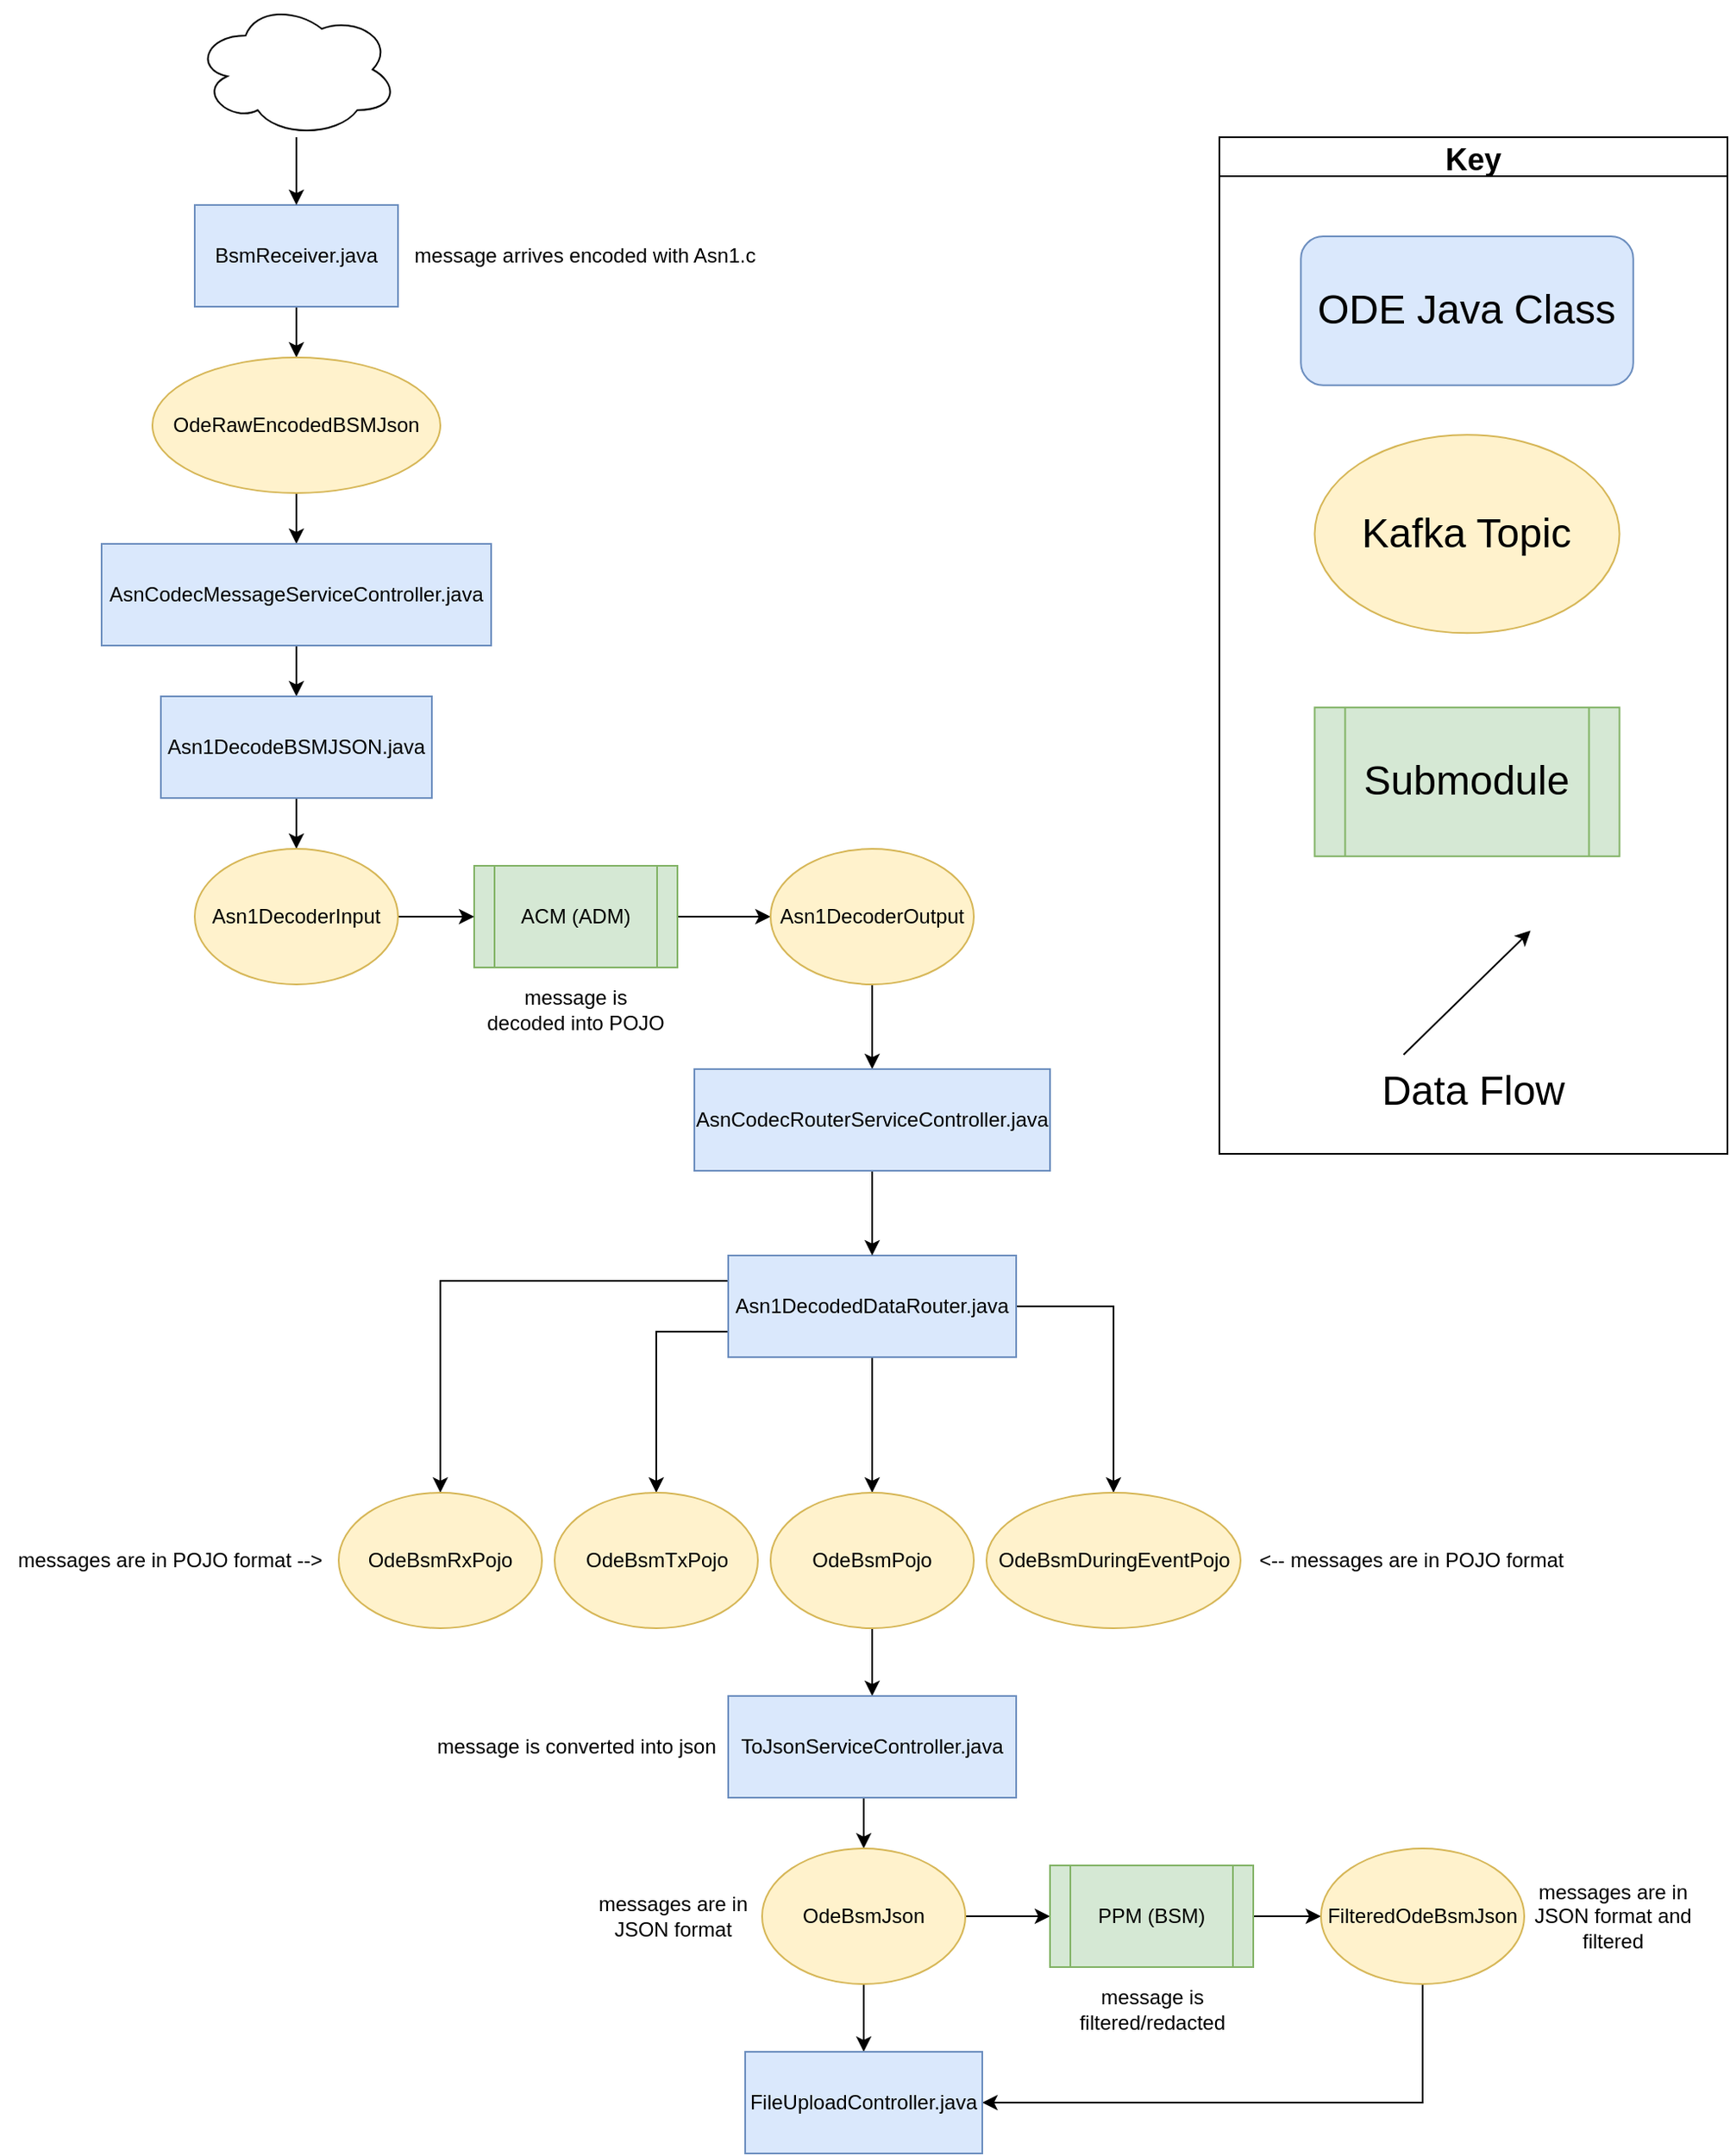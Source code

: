 <mxfile version="17.2.4" type="device"><diagram id="C5RBs43oDa-KdzZeNtuy" name="Page-1"><mxGraphModel dx="2249" dy="2034" grid="1" gridSize="10" guides="1" tooltips="1" connect="1" arrows="1" fold="1" page="1" pageScale="1" pageWidth="827" pageHeight="1169" math="0" shadow="0"><root><mxCell id="WIyWlLk6GJQsqaUBKTNV-0"/><mxCell id="WIyWlLk6GJQsqaUBKTNV-1" parent="WIyWlLk6GJQsqaUBKTNV-0"/><mxCell id="jXXAGItoZEFWX7bIlFFn-119" style="edgeStyle=orthogonalEdgeStyle;rounded=0;orthogonalLoop=1;jettySize=auto;html=1;labelBackgroundColor=none;fontSize=18;" parent="WIyWlLk6GJQsqaUBKTNV-1" source="8ujiRsxlkH-QBAE6qNTh-2" target="8ujiRsxlkH-QBAE6qNTh-22" edge="1"><mxGeometry relative="1" as="geometry"/></mxCell><mxCell id="Ys6ZrjkEw98oZ9NDUKdI-1" style="edgeStyle=orthogonalEdgeStyle;rounded=0;orthogonalLoop=1;jettySize=auto;html=1;exitX=0;exitY=0.25;exitDx=0;exitDy=0;" parent="WIyWlLk6GJQsqaUBKTNV-1" source="8ujiRsxlkH-QBAE6qNTh-2" target="8ujiRsxlkH-QBAE6qNTh-20" edge="1"><mxGeometry relative="1" as="geometry"/></mxCell><mxCell id="Ys6ZrjkEw98oZ9NDUKdI-2" style="edgeStyle=orthogonalEdgeStyle;rounded=0;orthogonalLoop=1;jettySize=auto;html=1;exitX=0;exitY=0.75;exitDx=0;exitDy=0;" parent="WIyWlLk6GJQsqaUBKTNV-1" source="8ujiRsxlkH-QBAE6qNTh-2" target="8ujiRsxlkH-QBAE6qNTh-21" edge="1"><mxGeometry relative="1" as="geometry"/></mxCell><mxCell id="Ys6ZrjkEw98oZ9NDUKdI-4" style="edgeStyle=orthogonalEdgeStyle;rounded=0;orthogonalLoop=1;jettySize=auto;html=1;exitX=1;exitY=0.5;exitDx=0;exitDy=0;" parent="WIyWlLk6GJQsqaUBKTNV-1" source="8ujiRsxlkH-QBAE6qNTh-2" target="8ujiRsxlkH-QBAE6qNTh-18" edge="1"><mxGeometry relative="1" as="geometry"/></mxCell><mxCell id="8ujiRsxlkH-QBAE6qNTh-2" value="Asn1DecodedDataRouter.java" style="rounded=0;whiteSpace=wrap;html=1;fillColor=#dae8fc;strokeColor=#6c8ebf;" parent="WIyWlLk6GJQsqaUBKTNV-1" vertex="1"><mxGeometry x="-230" y="-200" width="170" height="60" as="geometry"/></mxCell><mxCell id="8ujiRsxlkH-QBAE6qNTh-18" value="OdeBsmDuringEventPojo" style="ellipse;whiteSpace=wrap;html=1;fillColor=#fff2cc;strokeColor=#d6b656;" parent="WIyWlLk6GJQsqaUBKTNV-1" vertex="1"><mxGeometry x="-77.5" y="-60" width="150" height="80" as="geometry"/></mxCell><mxCell id="8ujiRsxlkH-QBAE6qNTh-20" value="OdeBsmRxPojo" style="ellipse;whiteSpace=wrap;html=1;fillColor=#fff2cc;strokeColor=#d6b656;" parent="WIyWlLk6GJQsqaUBKTNV-1" vertex="1"><mxGeometry x="-460" y="-60" width="120" height="80" as="geometry"/></mxCell><mxCell id="gxxZRGfVhdAJ79STQYsQ-39" style="edgeStyle=orthogonalEdgeStyle;rounded=0;orthogonalLoop=1;jettySize=auto;html=1;entryX=0.5;entryY=0;entryDx=0;entryDy=0;" parent="WIyWlLk6GJQsqaUBKTNV-1" source="8ujiRsxlkH-QBAE6qNTh-22" target="gxxZRGfVhdAJ79STQYsQ-35" edge="1"><mxGeometry relative="1" as="geometry"/></mxCell><mxCell id="8ujiRsxlkH-QBAE6qNTh-22" value="OdeBsmPojo" style="ellipse;whiteSpace=wrap;html=1;fillColor=#fff2cc;strokeColor=#d6b656;" parent="WIyWlLk6GJQsqaUBKTNV-1" vertex="1"><mxGeometry x="-205" y="-60" width="120" height="80" as="geometry"/></mxCell><mxCell id="gxxZRGfVhdAJ79STQYsQ-4" style="edgeStyle=orthogonalEdgeStyle;rounded=0;orthogonalLoop=1;jettySize=auto;html=1;entryX=0.5;entryY=0;entryDx=0;entryDy=0;" parent="WIyWlLk6GJQsqaUBKTNV-1" source="gxxZRGfVhdAJ79STQYsQ-1" target="gxxZRGfVhdAJ79STQYsQ-3" edge="1"><mxGeometry relative="1" as="geometry"/></mxCell><mxCell id="gxxZRGfVhdAJ79STQYsQ-1" value="BsmReceiver.java" style="rounded=0;whiteSpace=wrap;html=1;fillColor=#dae8fc;strokeColor=#6c8ebf;" parent="WIyWlLk6GJQsqaUBKTNV-1" vertex="1"><mxGeometry x="-545" y="-820" width="120" height="60" as="geometry"/></mxCell><mxCell id="gxxZRGfVhdAJ79STQYsQ-10" style="edgeStyle=orthogonalEdgeStyle;rounded=0;orthogonalLoop=1;jettySize=auto;html=1;entryX=0.5;entryY=0;entryDx=0;entryDy=0;" parent="WIyWlLk6GJQsqaUBKTNV-1" source="gxxZRGfVhdAJ79STQYsQ-3" target="gxxZRGfVhdAJ79STQYsQ-9" edge="1"><mxGeometry relative="1" as="geometry"/></mxCell><mxCell id="gxxZRGfVhdAJ79STQYsQ-3" value="OdeRawEncodedBSMJson" style="ellipse;whiteSpace=wrap;html=1;fillColor=#fff2cc;strokeColor=#d6b656;" parent="WIyWlLk6GJQsqaUBKTNV-1" vertex="1"><mxGeometry x="-570" y="-730" width="170" height="80" as="geometry"/></mxCell><mxCell id="gxxZRGfVhdAJ79STQYsQ-20" style="edgeStyle=orthogonalEdgeStyle;rounded=0;orthogonalLoop=1;jettySize=auto;html=1;entryX=0;entryY=0.5;entryDx=0;entryDy=0;" parent="WIyWlLk6GJQsqaUBKTNV-1" source="gxxZRGfVhdAJ79STQYsQ-5" target="gxxZRGfVhdAJ79STQYsQ-19" edge="1"><mxGeometry relative="1" as="geometry"/></mxCell><mxCell id="gxxZRGfVhdAJ79STQYsQ-5" value="ACM (ADM)" style="shape=process;whiteSpace=wrap;html=1;backgroundOutline=1;fillColor=#d5e8d4;strokeColor=#82b366;" parent="WIyWlLk6GJQsqaUBKTNV-1" vertex="1"><mxGeometry x="-380" y="-430" width="120" height="60" as="geometry"/></mxCell><mxCell id="jXXAGItoZEFWX7bIlFFn-2" style="edgeStyle=orthogonalEdgeStyle;rounded=0;orthogonalLoop=1;jettySize=auto;html=1;entryX=0.5;entryY=0;entryDx=0;entryDy=0;exitX=0.5;exitY=1;exitDx=0;exitDy=0;" parent="WIyWlLk6GJQsqaUBKTNV-1" source="gxxZRGfVhdAJ79STQYsQ-9" target="gxxZRGfVhdAJ79STQYsQ-11" edge="1"><mxGeometry relative="1" as="geometry"/></mxCell><mxCell id="gxxZRGfVhdAJ79STQYsQ-9" value="AsnCodecMessageServiceController.java" style="rounded=0;whiteSpace=wrap;html=1;fillColor=#dae8fc;strokeColor=#6c8ebf;" parent="WIyWlLk6GJQsqaUBKTNV-1" vertex="1"><mxGeometry x="-600" y="-620" width="230" height="60" as="geometry"/></mxCell><mxCell id="jXXAGItoZEFWX7bIlFFn-117" style="edgeStyle=orthogonalEdgeStyle;rounded=0;orthogonalLoop=1;jettySize=auto;html=1;labelBackgroundColor=none;fontSize=18;" parent="WIyWlLk6GJQsqaUBKTNV-1" source="gxxZRGfVhdAJ79STQYsQ-11" target="gxxZRGfVhdAJ79STQYsQ-13" edge="1"><mxGeometry relative="1" as="geometry"/></mxCell><mxCell id="gxxZRGfVhdAJ79STQYsQ-11" value="Asn1DecodeBSMJSON.java" style="rounded=0;whiteSpace=wrap;html=1;fillColor=#dae8fc;strokeColor=#6c8ebf;" parent="WIyWlLk6GJQsqaUBKTNV-1" vertex="1"><mxGeometry x="-565" y="-530" width="160" height="60" as="geometry"/></mxCell><mxCell id="gxxZRGfVhdAJ79STQYsQ-18" style="edgeStyle=orthogonalEdgeStyle;rounded=0;orthogonalLoop=1;jettySize=auto;html=1;entryX=0;entryY=0.5;entryDx=0;entryDy=0;" parent="WIyWlLk6GJQsqaUBKTNV-1" source="gxxZRGfVhdAJ79STQYsQ-13" target="gxxZRGfVhdAJ79STQYsQ-5" edge="1"><mxGeometry relative="1" as="geometry"/></mxCell><mxCell id="gxxZRGfVhdAJ79STQYsQ-13" value="Asn1DecoderInput" style="ellipse;whiteSpace=wrap;html=1;fillColor=#fff2cc;strokeColor=#d6b656;" parent="WIyWlLk6GJQsqaUBKTNV-1" vertex="1"><mxGeometry x="-545" y="-440" width="120" height="80" as="geometry"/></mxCell><mxCell id="gxxZRGfVhdAJ79STQYsQ-116" style="edgeStyle=orthogonalEdgeStyle;rounded=0;orthogonalLoop=1;jettySize=auto;html=1;" parent="WIyWlLk6GJQsqaUBKTNV-1" source="gxxZRGfVhdAJ79STQYsQ-19" target="gxxZRGfVhdAJ79STQYsQ-105" edge="1"><mxGeometry relative="1" as="geometry"/></mxCell><mxCell id="gxxZRGfVhdAJ79STQYsQ-19" value="Asn1DecoderOutput" style="ellipse;whiteSpace=wrap;html=1;fillColor=#fff2cc;strokeColor=#d6b656;" parent="WIyWlLk6GJQsqaUBKTNV-1" vertex="1"><mxGeometry x="-205" y="-440" width="120" height="80" as="geometry"/></mxCell><mxCell id="gxxZRGfVhdAJ79STQYsQ-42" style="edgeStyle=orthogonalEdgeStyle;rounded=0;orthogonalLoop=1;jettySize=auto;html=1;entryX=0.5;entryY=0;entryDx=0;entryDy=0;exitX=0.5;exitY=1;exitDx=0;exitDy=0;" parent="WIyWlLk6GJQsqaUBKTNV-1" source="gxxZRGfVhdAJ79STQYsQ-35" target="gxxZRGfVhdAJ79STQYsQ-41" edge="1"><mxGeometry relative="1" as="geometry"/></mxCell><mxCell id="gxxZRGfVhdAJ79STQYsQ-35" value="ToJsonServiceController.java" style="rounded=0;whiteSpace=wrap;html=1;fillColor=#dae8fc;strokeColor=#6c8ebf;" parent="WIyWlLk6GJQsqaUBKTNV-1" vertex="1"><mxGeometry x="-230" y="60" width="170" height="60" as="geometry"/></mxCell><mxCell id="gxxZRGfVhdAJ79STQYsQ-45" style="edgeStyle=orthogonalEdgeStyle;rounded=0;orthogonalLoop=1;jettySize=auto;html=1;" parent="WIyWlLk6GJQsqaUBKTNV-1" source="gxxZRGfVhdAJ79STQYsQ-41" target="gxxZRGfVhdAJ79STQYsQ-44" edge="1"><mxGeometry relative="1" as="geometry"/></mxCell><mxCell id="jXXAGItoZEFWX7bIlFFn-8" style="edgeStyle=orthogonalEdgeStyle;rounded=0;orthogonalLoop=1;jettySize=auto;html=1;entryX=0.5;entryY=0;entryDx=0;entryDy=0;" parent="WIyWlLk6GJQsqaUBKTNV-1" source="gxxZRGfVhdAJ79STQYsQ-41" target="gxxZRGfVhdAJ79STQYsQ-49" edge="1"><mxGeometry relative="1" as="geometry"/></mxCell><mxCell id="gxxZRGfVhdAJ79STQYsQ-41" value="OdeBsmJson" style="ellipse;whiteSpace=wrap;html=1;fillColor=#fff2cc;strokeColor=#d6b656;" parent="WIyWlLk6GJQsqaUBKTNV-1" vertex="1"><mxGeometry x="-210" y="150" width="120" height="80" as="geometry"/></mxCell><mxCell id="gxxZRGfVhdAJ79STQYsQ-47" style="edgeStyle=orthogonalEdgeStyle;rounded=0;orthogonalLoop=1;jettySize=auto;html=1;entryX=0;entryY=0.5;entryDx=0;entryDy=0;" parent="WIyWlLk6GJQsqaUBKTNV-1" source="gxxZRGfVhdAJ79STQYsQ-44" target="gxxZRGfVhdAJ79STQYsQ-46" edge="1"><mxGeometry relative="1" as="geometry"><mxPoint x="150" y="190" as="targetPoint"/></mxGeometry></mxCell><mxCell id="gxxZRGfVhdAJ79STQYsQ-44" value="PPM (BSM)" style="shape=process;whiteSpace=wrap;html=1;backgroundOutline=1;fillColor=#d5e8d4;strokeColor=#82b366;" parent="WIyWlLk6GJQsqaUBKTNV-1" vertex="1"><mxGeometry x="-40" y="160" width="120" height="60" as="geometry"/></mxCell><mxCell id="jXXAGItoZEFWX7bIlFFn-12" style="edgeStyle=orthogonalEdgeStyle;rounded=0;orthogonalLoop=1;jettySize=auto;html=1;entryX=1;entryY=0.5;entryDx=0;entryDy=0;exitX=0.5;exitY=1;exitDx=0;exitDy=0;" parent="WIyWlLk6GJQsqaUBKTNV-1" source="gxxZRGfVhdAJ79STQYsQ-46" target="gxxZRGfVhdAJ79STQYsQ-49" edge="1"><mxGeometry relative="1" as="geometry"><mxPoint x="210" y="230" as="sourcePoint"/></mxGeometry></mxCell><mxCell id="gxxZRGfVhdAJ79STQYsQ-46" value="FilteredOdeBsmJson" style="ellipse;whiteSpace=wrap;html=1;fillColor=#fff2cc;strokeColor=#d6b656;" parent="WIyWlLk6GJQsqaUBKTNV-1" vertex="1"><mxGeometry x="120" y="150" width="120" height="80" as="geometry"/></mxCell><mxCell id="gxxZRGfVhdAJ79STQYsQ-49" value="FileUploadController.java" style="rounded=0;whiteSpace=wrap;html=1;fillColor=#dae8fc;strokeColor=#6c8ebf;" parent="WIyWlLk6GJQsqaUBKTNV-1" vertex="1"><mxGeometry x="-220" y="270" width="140" height="60" as="geometry"/></mxCell><mxCell id="8ujiRsxlkH-QBAE6qNTh-21" value="OdeBsmTxPojo" style="ellipse;whiteSpace=wrap;html=1;fillColor=#fff2cc;strokeColor=#d6b656;" parent="WIyWlLk6GJQsqaUBKTNV-1" vertex="1"><mxGeometry x="-332.5" y="-60" width="120" height="80" as="geometry"/></mxCell><mxCell id="gxxZRGfVhdAJ79STQYsQ-108" style="edgeStyle=orthogonalEdgeStyle;rounded=0;orthogonalLoop=1;jettySize=auto;html=1;entryX=0.5;entryY=0;entryDx=0;entryDy=0;exitX=0.5;exitY=1;exitDx=0;exitDy=0;" parent="WIyWlLk6GJQsqaUBKTNV-1" source="gxxZRGfVhdAJ79STQYsQ-105" target="8ujiRsxlkH-QBAE6qNTh-2" edge="1"><mxGeometry relative="1" as="geometry"/></mxCell><mxCell id="gxxZRGfVhdAJ79STQYsQ-105" value="AsnCodecRouterServiceController.java" style="rounded=0;whiteSpace=wrap;html=1;fillColor=#dae8fc;strokeColor=#6c8ebf;" parent="WIyWlLk6GJQsqaUBKTNV-1" vertex="1"><mxGeometry x="-250" y="-310" width="210" height="60" as="geometry"/></mxCell><mxCell id="jXXAGItoZEFWX7bIlFFn-113" value="" style="group" parent="WIyWlLk6GJQsqaUBKTNV-1" vertex="1" connectable="0"><mxGeometry x="60" y="-860" width="300" height="600" as="geometry"/></mxCell><mxCell id="jXXAGItoZEFWX7bIlFFn-104" value="&lt;font style=&quot;font-size: 24px&quot;&gt;Submodule&lt;/font&gt;" style="shape=process;whiteSpace=wrap;html=1;backgroundOutline=1;fillColor=#d5e8d4;strokeColor=#82b366;labelBackgroundColor=none;" parent="jXXAGItoZEFWX7bIlFFn-113" vertex="1"><mxGeometry x="56.25" y="336.585" width="180" height="87.805" as="geometry"/></mxCell><mxCell id="jXXAGItoZEFWX7bIlFFn-109" value="Key" style="swimlane;labelBackgroundColor=none;fontSize=18;" parent="jXXAGItoZEFWX7bIlFFn-113" vertex="1"><mxGeometry width="300.0" height="600" as="geometry"/></mxCell><mxCell id="jXXAGItoZEFWX7bIlFFn-111" value="&lt;font style=&quot;font-size: 24px&quot;&gt;Data Flow&lt;/font&gt;" style="text;html=1;strokeColor=none;fillColor=none;align=center;verticalAlign=middle;whiteSpace=wrap;rounded=0;labelBackgroundColor=none;" parent="jXXAGItoZEFWX7bIlFFn-109" vertex="1"><mxGeometry x="90" y="541.46" width="120" height="43.9" as="geometry"/></mxCell><mxCell id="jXXAGItoZEFWX7bIlFFn-112" value="" style="endArrow=classic;html=1;rounded=0;labelBackgroundColor=none;" parent="jXXAGItoZEFWX7bIlFFn-109" edge="1"><mxGeometry width="50" height="50" relative="1" as="geometry"><mxPoint x="108.75" y="541.463" as="sourcePoint"/><mxPoint x="183.75" y="468.293" as="targetPoint"/></mxGeometry></mxCell><mxCell id="jXXAGItoZEFWX7bIlFFn-103" value="&lt;font style=&quot;font-size: 24px&quot;&gt;Kafka Topic&lt;/font&gt;" style="ellipse;whiteSpace=wrap;html=1;fillColor=#fff2cc;strokeColor=#d6b656;labelBackgroundColor=none;" parent="jXXAGItoZEFWX7bIlFFn-109" vertex="1"><mxGeometry x="56.25" y="175.61" width="180" height="117.073" as="geometry"/></mxCell><mxCell id="jXXAGItoZEFWX7bIlFFn-102" value="&lt;font style=&quot;font-size: 24px&quot;&gt;ODE Java Class&lt;/font&gt;" style="rounded=1;whiteSpace=wrap;html=1;fillColor=#dae8fc;strokeColor=#6c8ebf;labelBackgroundColor=none;" parent="jXXAGItoZEFWX7bIlFFn-109" vertex="1"><mxGeometry x="48.13" y="58.54" width="196.25" height="87.8" as="geometry"/></mxCell><mxCell id="jXXAGItoZEFWX7bIlFFn-125" style="edgeStyle=orthogonalEdgeStyle;rounded=0;orthogonalLoop=1;jettySize=auto;html=1;labelBackgroundColor=none;fontSize=18;" parent="WIyWlLk6GJQsqaUBKTNV-1" source="jXXAGItoZEFWX7bIlFFn-124" target="gxxZRGfVhdAJ79STQYsQ-1" edge="1"><mxGeometry relative="1" as="geometry"/></mxCell><mxCell id="jXXAGItoZEFWX7bIlFFn-124" value="" style="ellipse;shape=cloud;whiteSpace=wrap;html=1;labelBackgroundColor=none;fontSize=18;" parent="WIyWlLk6GJQsqaUBKTNV-1" vertex="1"><mxGeometry x="-545" y="-940" width="120" height="80" as="geometry"/></mxCell><mxCell id="fSHBEm1k4UqAdWbgax0q-14" value="message arrives encoded with Asn1.c" style="text;html=1;align=center;verticalAlign=middle;resizable=0;points=[];autosize=1;strokeColor=none;fillColor=none;" parent="WIyWlLk6GJQsqaUBKTNV-1" vertex="1"><mxGeometry x="-425" y="-800" width="220" height="20" as="geometry"/></mxCell><mxCell id="fSHBEm1k4UqAdWbgax0q-15" value="message is decoded into POJO" style="text;html=1;strokeColor=none;fillColor=none;align=center;verticalAlign=middle;whiteSpace=wrap;rounded=0;" parent="WIyWlLk6GJQsqaUBKTNV-1" vertex="1"><mxGeometry x="-375" y="-370" width="110" height="50" as="geometry"/></mxCell><mxCell id="fSHBEm1k4UqAdWbgax0q-16" value="message is converted into json" style="text;html=1;align=center;verticalAlign=middle;resizable=0;points=[];autosize=1;strokeColor=none;fillColor=none;" parent="WIyWlLk6GJQsqaUBKTNV-1" vertex="1"><mxGeometry x="-410" y="80" width="180" height="20" as="geometry"/></mxCell><mxCell id="fSHBEm1k4UqAdWbgax0q-17" value="message is filtered/redacted" style="text;html=1;strokeColor=none;fillColor=none;align=center;verticalAlign=middle;whiteSpace=wrap;rounded=0;" parent="WIyWlLk6GJQsqaUBKTNV-1" vertex="1"><mxGeometry x="-32.5" y="220" width="105" height="50" as="geometry"/></mxCell><mxCell id="vuepou-b3sqZaG1YYVKJ-2" value="messages are in JSON format and filtered" style="text;html=1;strokeColor=none;fillColor=none;align=center;verticalAlign=middle;whiteSpace=wrap;rounded=0;" vertex="1" parent="WIyWlLk6GJQsqaUBKTNV-1"><mxGeometry x="240" y="165" width="105" height="50" as="geometry"/></mxCell><mxCell id="vuepou-b3sqZaG1YYVKJ-3" value="messages are in JSON format" style="text;html=1;strokeColor=none;fillColor=none;align=center;verticalAlign=middle;whiteSpace=wrap;rounded=0;" vertex="1" parent="WIyWlLk6GJQsqaUBKTNV-1"><mxGeometry x="-315" y="165" width="105" height="50" as="geometry"/></mxCell><mxCell id="vuepou-b3sqZaG1YYVKJ-4" value="messages are in POJO format --&amp;gt;" style="text;html=1;align=center;verticalAlign=middle;resizable=0;points=[];autosize=1;strokeColor=none;fillColor=none;" vertex="1" parent="WIyWlLk6GJQsqaUBKTNV-1"><mxGeometry x="-660" y="-30" width="200" height="20" as="geometry"/></mxCell><mxCell id="vuepou-b3sqZaG1YYVKJ-5" value="&amp;lt;-- messages are in POJO format" style="text;html=1;align=center;verticalAlign=middle;resizable=0;points=[];autosize=1;strokeColor=none;fillColor=none;" vertex="1" parent="WIyWlLk6GJQsqaUBKTNV-1"><mxGeometry x="72.5" y="-30" width="200" height="20" as="geometry"/></mxCell></root></mxGraphModel></diagram></mxfile>